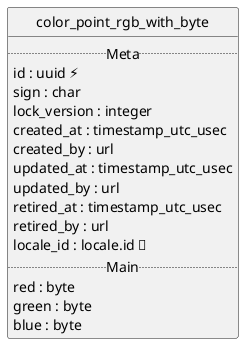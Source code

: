 @startuml uml
skinparam monochrome true
skinparam linetype ortho
hide circle

entity color_point_rgb_with_byte {
  .. Meta ..
  id : uuid ⚡
  sign : char
  lock_version : integer
  created_at : timestamp_utc_usec
  created_by : url
  updated_at : timestamp_utc_usec
  updated_by : url
  retired_at : timestamp_utc_usec
  retired_by : url
  locale_id : locale.id 🔑
  .. Main ..
  red : byte
  green : byte
  blue : byte
}

@enduml
